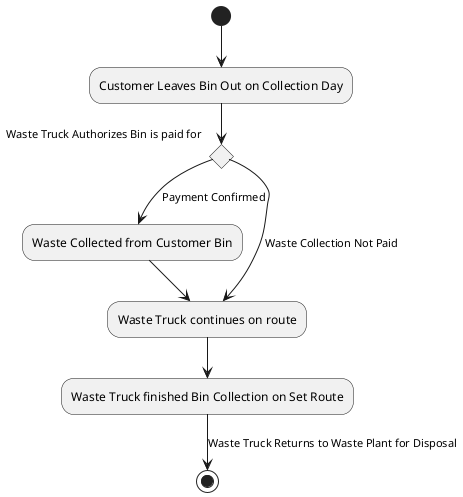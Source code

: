 @startuml
(*) --> "Customer Leaves Bin Out on Collection Day"

if "Waste Truck Authorizes Bin is paid for" then
    -->[Payment Confirmed] "Waste Collected from Customer Bin"
    --> "Waste Truck continues on route"
else
    -->[Waste Collection Not Paid] "Waste Truck continues on route"
Endif
--> "Waste Truck finished Bin Collection on Set Route"
--> [Waste Truck Returns to Waste Plant for Disposal] (*)
@enduml